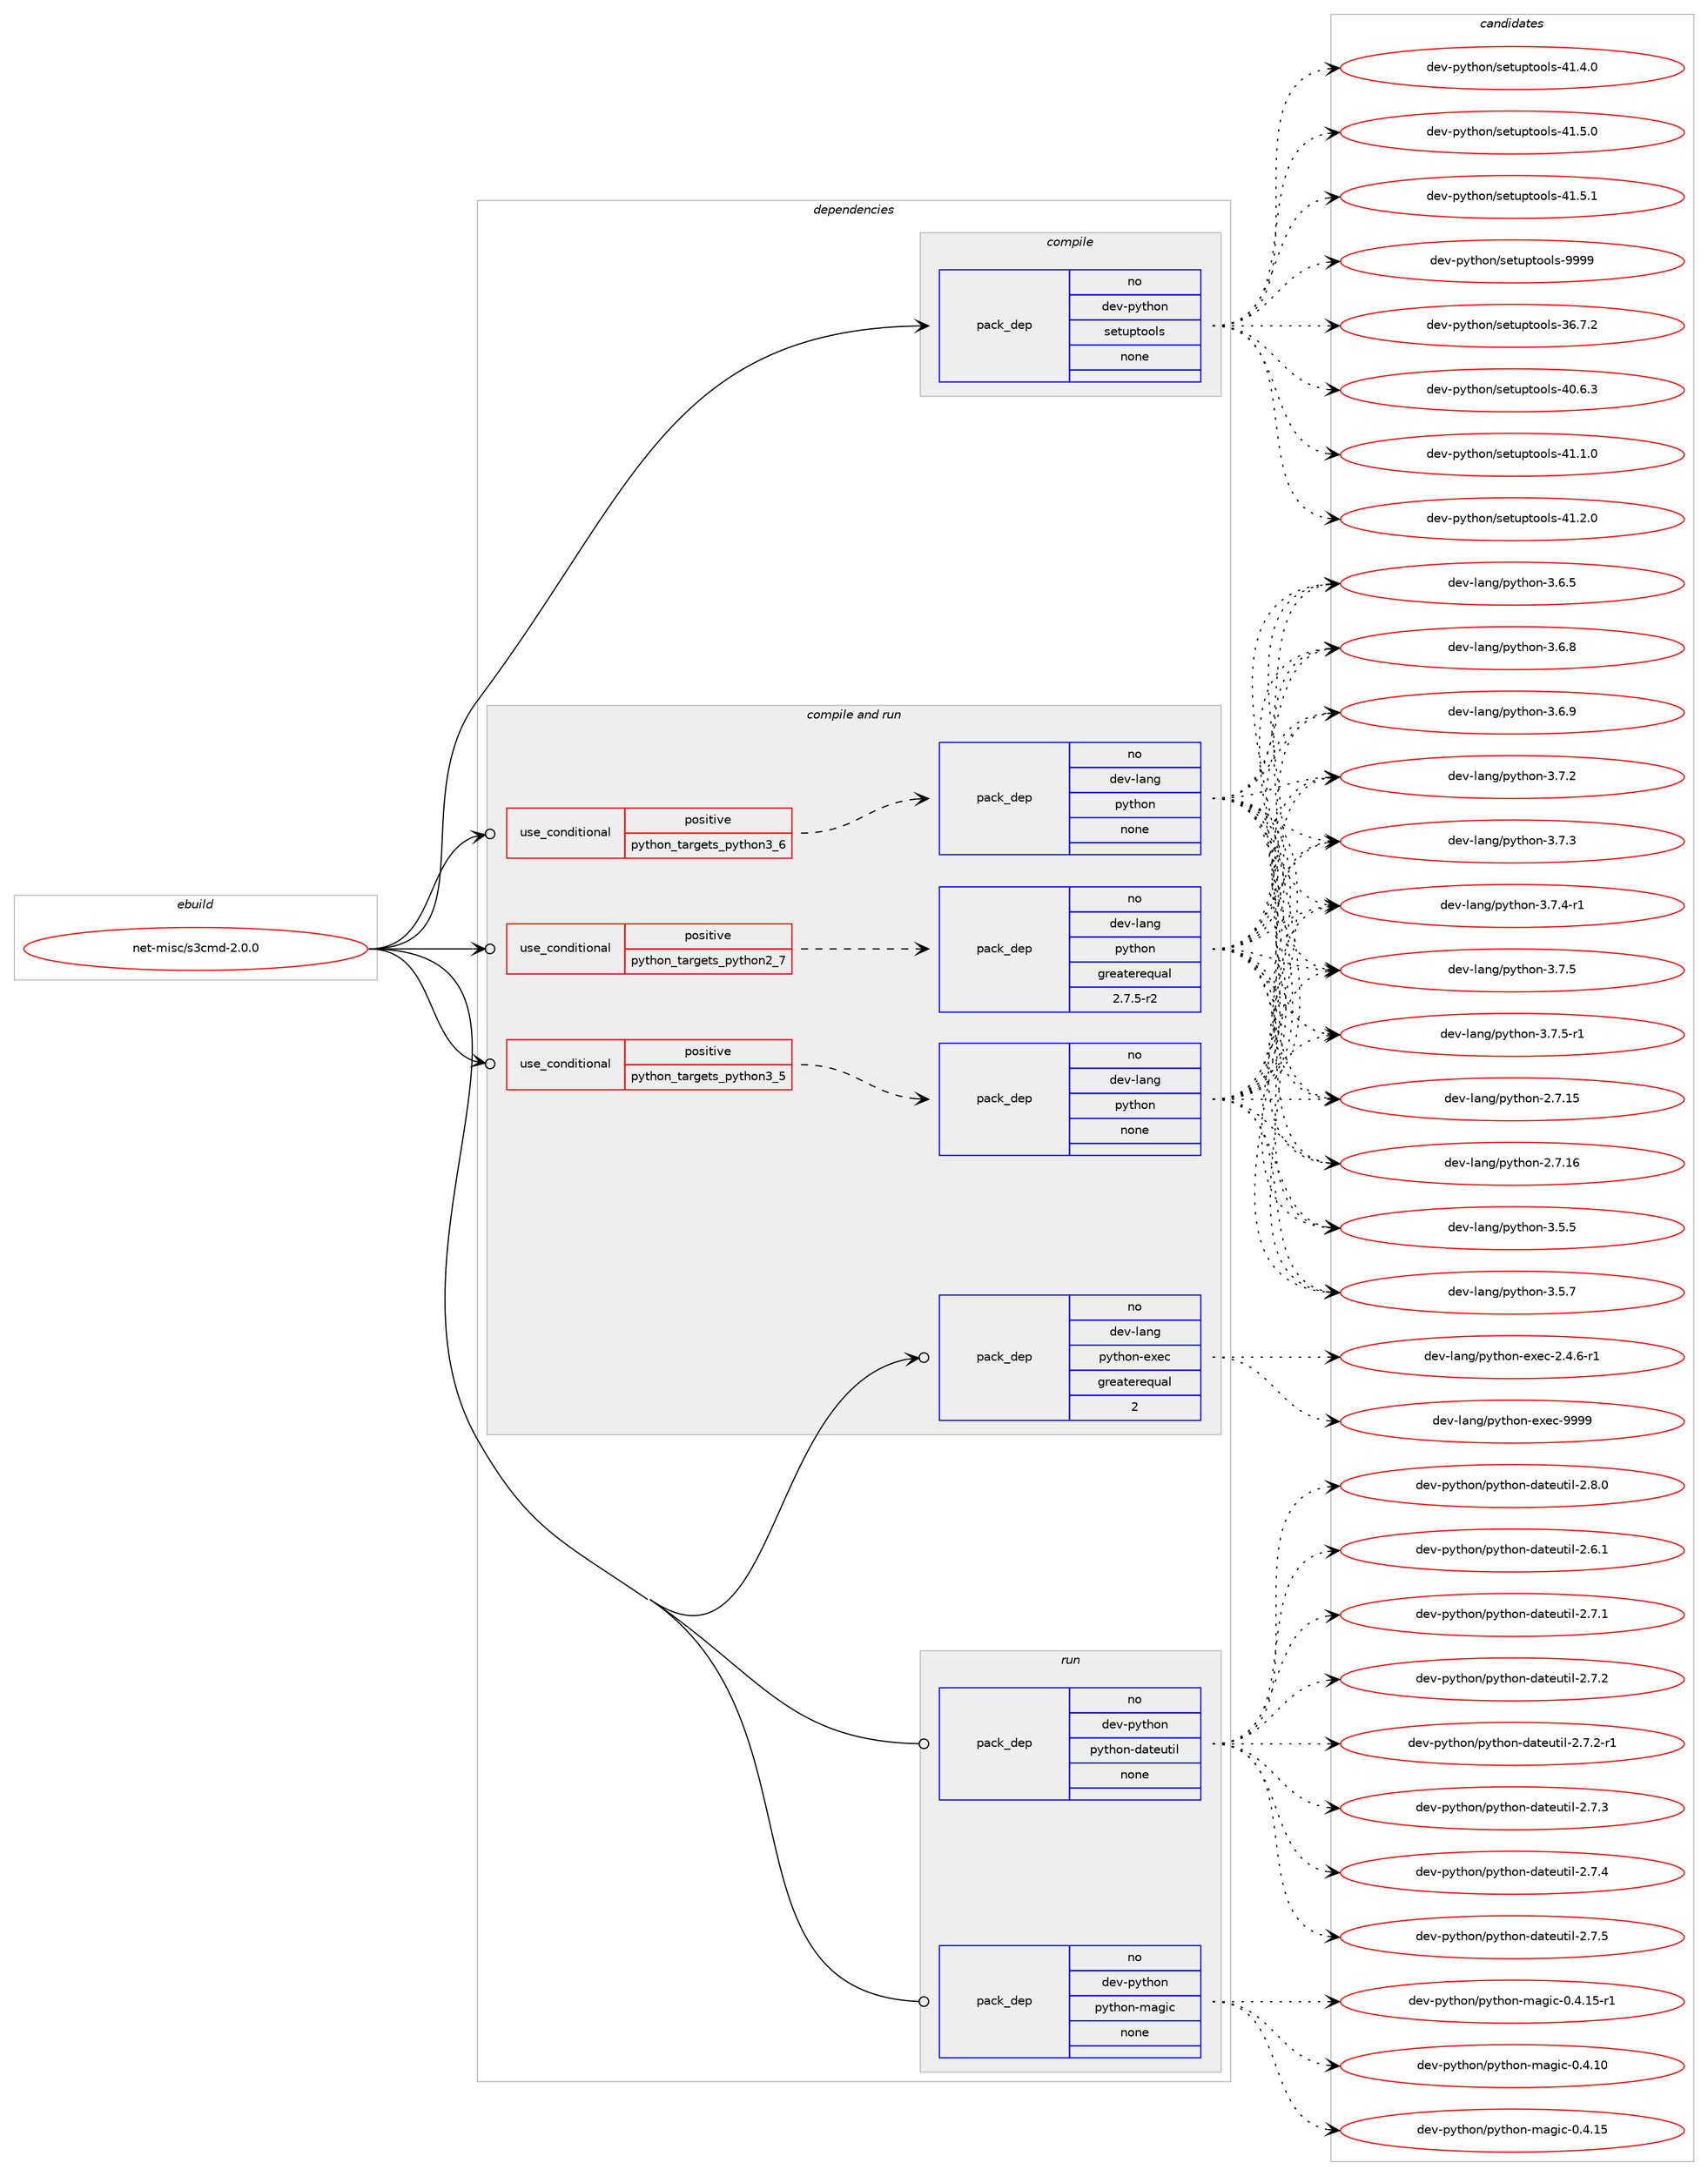 digraph prolog {

# *************
# Graph options
# *************

newrank=true;
concentrate=true;
compound=true;
graph [rankdir=LR,fontname=Helvetica,fontsize=10,ranksep=1.5];#, ranksep=2.5, nodesep=0.2];
edge  [arrowhead=vee];
node  [fontname=Helvetica,fontsize=10];

# **********
# The ebuild
# **********

subgraph cluster_leftcol {
color=gray;
rank=same;
label=<<i>ebuild</i>>;
id [label="net-misc/s3cmd-2.0.0", color=red, width=4, href="../net-misc/s3cmd-2.0.0.svg"];
}

# ****************
# The dependencies
# ****************

subgraph cluster_midcol {
color=gray;
label=<<i>dependencies</i>>;
subgraph cluster_compile {
fillcolor="#eeeeee";
style=filled;
label=<<i>compile</i>>;
subgraph pack617942 {
dependency836708 [label=<<TABLE BORDER="0" CELLBORDER="1" CELLSPACING="0" CELLPADDING="4" WIDTH="220"><TR><TD ROWSPAN="6" CELLPADDING="30">pack_dep</TD></TR><TR><TD WIDTH="110">no</TD></TR><TR><TD>dev-python</TD></TR><TR><TD>setuptools</TD></TR><TR><TD>none</TD></TR><TR><TD></TD></TR></TABLE>>, shape=none, color=blue];
}
id:e -> dependency836708:w [weight=20,style="solid",arrowhead="vee"];
}
subgraph cluster_compileandrun {
fillcolor="#eeeeee";
style=filled;
label=<<i>compile and run</i>>;
subgraph cond204036 {
dependency836709 [label=<<TABLE BORDER="0" CELLBORDER="1" CELLSPACING="0" CELLPADDING="4"><TR><TD ROWSPAN="3" CELLPADDING="10">use_conditional</TD></TR><TR><TD>positive</TD></TR><TR><TD>python_targets_python2_7</TD></TR></TABLE>>, shape=none, color=red];
subgraph pack617943 {
dependency836710 [label=<<TABLE BORDER="0" CELLBORDER="1" CELLSPACING="0" CELLPADDING="4" WIDTH="220"><TR><TD ROWSPAN="6" CELLPADDING="30">pack_dep</TD></TR><TR><TD WIDTH="110">no</TD></TR><TR><TD>dev-lang</TD></TR><TR><TD>python</TD></TR><TR><TD>greaterequal</TD></TR><TR><TD>2.7.5-r2</TD></TR></TABLE>>, shape=none, color=blue];
}
dependency836709:e -> dependency836710:w [weight=20,style="dashed",arrowhead="vee"];
}
id:e -> dependency836709:w [weight=20,style="solid",arrowhead="odotvee"];
subgraph cond204037 {
dependency836711 [label=<<TABLE BORDER="0" CELLBORDER="1" CELLSPACING="0" CELLPADDING="4"><TR><TD ROWSPAN="3" CELLPADDING="10">use_conditional</TD></TR><TR><TD>positive</TD></TR><TR><TD>python_targets_python3_5</TD></TR></TABLE>>, shape=none, color=red];
subgraph pack617944 {
dependency836712 [label=<<TABLE BORDER="0" CELLBORDER="1" CELLSPACING="0" CELLPADDING="4" WIDTH="220"><TR><TD ROWSPAN="6" CELLPADDING="30">pack_dep</TD></TR><TR><TD WIDTH="110">no</TD></TR><TR><TD>dev-lang</TD></TR><TR><TD>python</TD></TR><TR><TD>none</TD></TR><TR><TD></TD></TR></TABLE>>, shape=none, color=blue];
}
dependency836711:e -> dependency836712:w [weight=20,style="dashed",arrowhead="vee"];
}
id:e -> dependency836711:w [weight=20,style="solid",arrowhead="odotvee"];
subgraph cond204038 {
dependency836713 [label=<<TABLE BORDER="0" CELLBORDER="1" CELLSPACING="0" CELLPADDING="4"><TR><TD ROWSPAN="3" CELLPADDING="10">use_conditional</TD></TR><TR><TD>positive</TD></TR><TR><TD>python_targets_python3_6</TD></TR></TABLE>>, shape=none, color=red];
subgraph pack617945 {
dependency836714 [label=<<TABLE BORDER="0" CELLBORDER="1" CELLSPACING="0" CELLPADDING="4" WIDTH="220"><TR><TD ROWSPAN="6" CELLPADDING="30">pack_dep</TD></TR><TR><TD WIDTH="110">no</TD></TR><TR><TD>dev-lang</TD></TR><TR><TD>python</TD></TR><TR><TD>none</TD></TR><TR><TD></TD></TR></TABLE>>, shape=none, color=blue];
}
dependency836713:e -> dependency836714:w [weight=20,style="dashed",arrowhead="vee"];
}
id:e -> dependency836713:w [weight=20,style="solid",arrowhead="odotvee"];
subgraph pack617946 {
dependency836715 [label=<<TABLE BORDER="0" CELLBORDER="1" CELLSPACING="0" CELLPADDING="4" WIDTH="220"><TR><TD ROWSPAN="6" CELLPADDING="30">pack_dep</TD></TR><TR><TD WIDTH="110">no</TD></TR><TR><TD>dev-lang</TD></TR><TR><TD>python-exec</TD></TR><TR><TD>greaterequal</TD></TR><TR><TD>2</TD></TR></TABLE>>, shape=none, color=blue];
}
id:e -> dependency836715:w [weight=20,style="solid",arrowhead="odotvee"];
}
subgraph cluster_run {
fillcolor="#eeeeee";
style=filled;
label=<<i>run</i>>;
subgraph pack617947 {
dependency836716 [label=<<TABLE BORDER="0" CELLBORDER="1" CELLSPACING="0" CELLPADDING="4" WIDTH="220"><TR><TD ROWSPAN="6" CELLPADDING="30">pack_dep</TD></TR><TR><TD WIDTH="110">no</TD></TR><TR><TD>dev-python</TD></TR><TR><TD>python-dateutil</TD></TR><TR><TD>none</TD></TR><TR><TD></TD></TR></TABLE>>, shape=none, color=blue];
}
id:e -> dependency836716:w [weight=20,style="solid",arrowhead="odot"];
subgraph pack617948 {
dependency836717 [label=<<TABLE BORDER="0" CELLBORDER="1" CELLSPACING="0" CELLPADDING="4" WIDTH="220"><TR><TD ROWSPAN="6" CELLPADDING="30">pack_dep</TD></TR><TR><TD WIDTH="110">no</TD></TR><TR><TD>dev-python</TD></TR><TR><TD>python-magic</TD></TR><TR><TD>none</TD></TR><TR><TD></TD></TR></TABLE>>, shape=none, color=blue];
}
id:e -> dependency836717:w [weight=20,style="solid",arrowhead="odot"];
}
}

# **************
# The candidates
# **************

subgraph cluster_choices {
rank=same;
color=gray;
label=<<i>candidates</i>>;

subgraph choice617942 {
color=black;
nodesep=1;
choice100101118451121211161041111104711510111611711211611111110811545515446554650 [label="dev-python/setuptools-36.7.2", color=red, width=4,href="../dev-python/setuptools-36.7.2.svg"];
choice100101118451121211161041111104711510111611711211611111110811545524846544651 [label="dev-python/setuptools-40.6.3", color=red, width=4,href="../dev-python/setuptools-40.6.3.svg"];
choice100101118451121211161041111104711510111611711211611111110811545524946494648 [label="dev-python/setuptools-41.1.0", color=red, width=4,href="../dev-python/setuptools-41.1.0.svg"];
choice100101118451121211161041111104711510111611711211611111110811545524946504648 [label="dev-python/setuptools-41.2.0", color=red, width=4,href="../dev-python/setuptools-41.2.0.svg"];
choice100101118451121211161041111104711510111611711211611111110811545524946524648 [label="dev-python/setuptools-41.4.0", color=red, width=4,href="../dev-python/setuptools-41.4.0.svg"];
choice100101118451121211161041111104711510111611711211611111110811545524946534648 [label="dev-python/setuptools-41.5.0", color=red, width=4,href="../dev-python/setuptools-41.5.0.svg"];
choice100101118451121211161041111104711510111611711211611111110811545524946534649 [label="dev-python/setuptools-41.5.1", color=red, width=4,href="../dev-python/setuptools-41.5.1.svg"];
choice10010111845112121116104111110471151011161171121161111111081154557575757 [label="dev-python/setuptools-9999", color=red, width=4,href="../dev-python/setuptools-9999.svg"];
dependency836708:e -> choice100101118451121211161041111104711510111611711211611111110811545515446554650:w [style=dotted,weight="100"];
dependency836708:e -> choice100101118451121211161041111104711510111611711211611111110811545524846544651:w [style=dotted,weight="100"];
dependency836708:e -> choice100101118451121211161041111104711510111611711211611111110811545524946494648:w [style=dotted,weight="100"];
dependency836708:e -> choice100101118451121211161041111104711510111611711211611111110811545524946504648:w [style=dotted,weight="100"];
dependency836708:e -> choice100101118451121211161041111104711510111611711211611111110811545524946524648:w [style=dotted,weight="100"];
dependency836708:e -> choice100101118451121211161041111104711510111611711211611111110811545524946534648:w [style=dotted,weight="100"];
dependency836708:e -> choice100101118451121211161041111104711510111611711211611111110811545524946534649:w [style=dotted,weight="100"];
dependency836708:e -> choice10010111845112121116104111110471151011161171121161111111081154557575757:w [style=dotted,weight="100"];
}
subgraph choice617943 {
color=black;
nodesep=1;
choice10010111845108971101034711212111610411111045504655464953 [label="dev-lang/python-2.7.15", color=red, width=4,href="../dev-lang/python-2.7.15.svg"];
choice10010111845108971101034711212111610411111045504655464954 [label="dev-lang/python-2.7.16", color=red, width=4,href="../dev-lang/python-2.7.16.svg"];
choice100101118451089711010347112121116104111110455146534653 [label="dev-lang/python-3.5.5", color=red, width=4,href="../dev-lang/python-3.5.5.svg"];
choice100101118451089711010347112121116104111110455146534655 [label="dev-lang/python-3.5.7", color=red, width=4,href="../dev-lang/python-3.5.7.svg"];
choice100101118451089711010347112121116104111110455146544653 [label="dev-lang/python-3.6.5", color=red, width=4,href="../dev-lang/python-3.6.5.svg"];
choice100101118451089711010347112121116104111110455146544656 [label="dev-lang/python-3.6.8", color=red, width=4,href="../dev-lang/python-3.6.8.svg"];
choice100101118451089711010347112121116104111110455146544657 [label="dev-lang/python-3.6.9", color=red, width=4,href="../dev-lang/python-3.6.9.svg"];
choice100101118451089711010347112121116104111110455146554650 [label="dev-lang/python-3.7.2", color=red, width=4,href="../dev-lang/python-3.7.2.svg"];
choice100101118451089711010347112121116104111110455146554651 [label="dev-lang/python-3.7.3", color=red, width=4,href="../dev-lang/python-3.7.3.svg"];
choice1001011184510897110103471121211161041111104551465546524511449 [label="dev-lang/python-3.7.4-r1", color=red, width=4,href="../dev-lang/python-3.7.4-r1.svg"];
choice100101118451089711010347112121116104111110455146554653 [label="dev-lang/python-3.7.5", color=red, width=4,href="../dev-lang/python-3.7.5.svg"];
choice1001011184510897110103471121211161041111104551465546534511449 [label="dev-lang/python-3.7.5-r1", color=red, width=4,href="../dev-lang/python-3.7.5-r1.svg"];
dependency836710:e -> choice10010111845108971101034711212111610411111045504655464953:w [style=dotted,weight="100"];
dependency836710:e -> choice10010111845108971101034711212111610411111045504655464954:w [style=dotted,weight="100"];
dependency836710:e -> choice100101118451089711010347112121116104111110455146534653:w [style=dotted,weight="100"];
dependency836710:e -> choice100101118451089711010347112121116104111110455146534655:w [style=dotted,weight="100"];
dependency836710:e -> choice100101118451089711010347112121116104111110455146544653:w [style=dotted,weight="100"];
dependency836710:e -> choice100101118451089711010347112121116104111110455146544656:w [style=dotted,weight="100"];
dependency836710:e -> choice100101118451089711010347112121116104111110455146544657:w [style=dotted,weight="100"];
dependency836710:e -> choice100101118451089711010347112121116104111110455146554650:w [style=dotted,weight="100"];
dependency836710:e -> choice100101118451089711010347112121116104111110455146554651:w [style=dotted,weight="100"];
dependency836710:e -> choice1001011184510897110103471121211161041111104551465546524511449:w [style=dotted,weight="100"];
dependency836710:e -> choice100101118451089711010347112121116104111110455146554653:w [style=dotted,weight="100"];
dependency836710:e -> choice1001011184510897110103471121211161041111104551465546534511449:w [style=dotted,weight="100"];
}
subgraph choice617944 {
color=black;
nodesep=1;
choice10010111845108971101034711212111610411111045504655464953 [label="dev-lang/python-2.7.15", color=red, width=4,href="../dev-lang/python-2.7.15.svg"];
choice10010111845108971101034711212111610411111045504655464954 [label="dev-lang/python-2.7.16", color=red, width=4,href="../dev-lang/python-2.7.16.svg"];
choice100101118451089711010347112121116104111110455146534653 [label="dev-lang/python-3.5.5", color=red, width=4,href="../dev-lang/python-3.5.5.svg"];
choice100101118451089711010347112121116104111110455146534655 [label="dev-lang/python-3.5.7", color=red, width=4,href="../dev-lang/python-3.5.7.svg"];
choice100101118451089711010347112121116104111110455146544653 [label="dev-lang/python-3.6.5", color=red, width=4,href="../dev-lang/python-3.6.5.svg"];
choice100101118451089711010347112121116104111110455146544656 [label="dev-lang/python-3.6.8", color=red, width=4,href="../dev-lang/python-3.6.8.svg"];
choice100101118451089711010347112121116104111110455146544657 [label="dev-lang/python-3.6.9", color=red, width=4,href="../dev-lang/python-3.6.9.svg"];
choice100101118451089711010347112121116104111110455146554650 [label="dev-lang/python-3.7.2", color=red, width=4,href="../dev-lang/python-3.7.2.svg"];
choice100101118451089711010347112121116104111110455146554651 [label="dev-lang/python-3.7.3", color=red, width=4,href="../dev-lang/python-3.7.3.svg"];
choice1001011184510897110103471121211161041111104551465546524511449 [label="dev-lang/python-3.7.4-r1", color=red, width=4,href="../dev-lang/python-3.7.4-r1.svg"];
choice100101118451089711010347112121116104111110455146554653 [label="dev-lang/python-3.7.5", color=red, width=4,href="../dev-lang/python-3.7.5.svg"];
choice1001011184510897110103471121211161041111104551465546534511449 [label="dev-lang/python-3.7.5-r1", color=red, width=4,href="../dev-lang/python-3.7.5-r1.svg"];
dependency836712:e -> choice10010111845108971101034711212111610411111045504655464953:w [style=dotted,weight="100"];
dependency836712:e -> choice10010111845108971101034711212111610411111045504655464954:w [style=dotted,weight="100"];
dependency836712:e -> choice100101118451089711010347112121116104111110455146534653:w [style=dotted,weight="100"];
dependency836712:e -> choice100101118451089711010347112121116104111110455146534655:w [style=dotted,weight="100"];
dependency836712:e -> choice100101118451089711010347112121116104111110455146544653:w [style=dotted,weight="100"];
dependency836712:e -> choice100101118451089711010347112121116104111110455146544656:w [style=dotted,weight="100"];
dependency836712:e -> choice100101118451089711010347112121116104111110455146544657:w [style=dotted,weight="100"];
dependency836712:e -> choice100101118451089711010347112121116104111110455146554650:w [style=dotted,weight="100"];
dependency836712:e -> choice100101118451089711010347112121116104111110455146554651:w [style=dotted,weight="100"];
dependency836712:e -> choice1001011184510897110103471121211161041111104551465546524511449:w [style=dotted,weight="100"];
dependency836712:e -> choice100101118451089711010347112121116104111110455146554653:w [style=dotted,weight="100"];
dependency836712:e -> choice1001011184510897110103471121211161041111104551465546534511449:w [style=dotted,weight="100"];
}
subgraph choice617945 {
color=black;
nodesep=1;
choice10010111845108971101034711212111610411111045504655464953 [label="dev-lang/python-2.7.15", color=red, width=4,href="../dev-lang/python-2.7.15.svg"];
choice10010111845108971101034711212111610411111045504655464954 [label="dev-lang/python-2.7.16", color=red, width=4,href="../dev-lang/python-2.7.16.svg"];
choice100101118451089711010347112121116104111110455146534653 [label="dev-lang/python-3.5.5", color=red, width=4,href="../dev-lang/python-3.5.5.svg"];
choice100101118451089711010347112121116104111110455146534655 [label="dev-lang/python-3.5.7", color=red, width=4,href="../dev-lang/python-3.5.7.svg"];
choice100101118451089711010347112121116104111110455146544653 [label="dev-lang/python-3.6.5", color=red, width=4,href="../dev-lang/python-3.6.5.svg"];
choice100101118451089711010347112121116104111110455146544656 [label="dev-lang/python-3.6.8", color=red, width=4,href="../dev-lang/python-3.6.8.svg"];
choice100101118451089711010347112121116104111110455146544657 [label="dev-lang/python-3.6.9", color=red, width=4,href="../dev-lang/python-3.6.9.svg"];
choice100101118451089711010347112121116104111110455146554650 [label="dev-lang/python-3.7.2", color=red, width=4,href="../dev-lang/python-3.7.2.svg"];
choice100101118451089711010347112121116104111110455146554651 [label="dev-lang/python-3.7.3", color=red, width=4,href="../dev-lang/python-3.7.3.svg"];
choice1001011184510897110103471121211161041111104551465546524511449 [label="dev-lang/python-3.7.4-r1", color=red, width=4,href="../dev-lang/python-3.7.4-r1.svg"];
choice100101118451089711010347112121116104111110455146554653 [label="dev-lang/python-3.7.5", color=red, width=4,href="../dev-lang/python-3.7.5.svg"];
choice1001011184510897110103471121211161041111104551465546534511449 [label="dev-lang/python-3.7.5-r1", color=red, width=4,href="../dev-lang/python-3.7.5-r1.svg"];
dependency836714:e -> choice10010111845108971101034711212111610411111045504655464953:w [style=dotted,weight="100"];
dependency836714:e -> choice10010111845108971101034711212111610411111045504655464954:w [style=dotted,weight="100"];
dependency836714:e -> choice100101118451089711010347112121116104111110455146534653:w [style=dotted,weight="100"];
dependency836714:e -> choice100101118451089711010347112121116104111110455146534655:w [style=dotted,weight="100"];
dependency836714:e -> choice100101118451089711010347112121116104111110455146544653:w [style=dotted,weight="100"];
dependency836714:e -> choice100101118451089711010347112121116104111110455146544656:w [style=dotted,weight="100"];
dependency836714:e -> choice100101118451089711010347112121116104111110455146544657:w [style=dotted,weight="100"];
dependency836714:e -> choice100101118451089711010347112121116104111110455146554650:w [style=dotted,weight="100"];
dependency836714:e -> choice100101118451089711010347112121116104111110455146554651:w [style=dotted,weight="100"];
dependency836714:e -> choice1001011184510897110103471121211161041111104551465546524511449:w [style=dotted,weight="100"];
dependency836714:e -> choice100101118451089711010347112121116104111110455146554653:w [style=dotted,weight="100"];
dependency836714:e -> choice1001011184510897110103471121211161041111104551465546534511449:w [style=dotted,weight="100"];
}
subgraph choice617946 {
color=black;
nodesep=1;
choice10010111845108971101034711212111610411111045101120101994550465246544511449 [label="dev-lang/python-exec-2.4.6-r1", color=red, width=4,href="../dev-lang/python-exec-2.4.6-r1.svg"];
choice10010111845108971101034711212111610411111045101120101994557575757 [label="dev-lang/python-exec-9999", color=red, width=4,href="../dev-lang/python-exec-9999.svg"];
dependency836715:e -> choice10010111845108971101034711212111610411111045101120101994550465246544511449:w [style=dotted,weight="100"];
dependency836715:e -> choice10010111845108971101034711212111610411111045101120101994557575757:w [style=dotted,weight="100"];
}
subgraph choice617947 {
color=black;
nodesep=1;
choice10010111845112121116104111110471121211161041111104510097116101117116105108455046544649 [label="dev-python/python-dateutil-2.6.1", color=red, width=4,href="../dev-python/python-dateutil-2.6.1.svg"];
choice10010111845112121116104111110471121211161041111104510097116101117116105108455046554649 [label="dev-python/python-dateutil-2.7.1", color=red, width=4,href="../dev-python/python-dateutil-2.7.1.svg"];
choice10010111845112121116104111110471121211161041111104510097116101117116105108455046554650 [label="dev-python/python-dateutil-2.7.2", color=red, width=4,href="../dev-python/python-dateutil-2.7.2.svg"];
choice100101118451121211161041111104711212111610411111045100971161011171161051084550465546504511449 [label="dev-python/python-dateutil-2.7.2-r1", color=red, width=4,href="../dev-python/python-dateutil-2.7.2-r1.svg"];
choice10010111845112121116104111110471121211161041111104510097116101117116105108455046554651 [label="dev-python/python-dateutil-2.7.3", color=red, width=4,href="../dev-python/python-dateutil-2.7.3.svg"];
choice10010111845112121116104111110471121211161041111104510097116101117116105108455046554652 [label="dev-python/python-dateutil-2.7.4", color=red, width=4,href="../dev-python/python-dateutil-2.7.4.svg"];
choice10010111845112121116104111110471121211161041111104510097116101117116105108455046554653 [label="dev-python/python-dateutil-2.7.5", color=red, width=4,href="../dev-python/python-dateutil-2.7.5.svg"];
choice10010111845112121116104111110471121211161041111104510097116101117116105108455046564648 [label="dev-python/python-dateutil-2.8.0", color=red, width=4,href="../dev-python/python-dateutil-2.8.0.svg"];
dependency836716:e -> choice10010111845112121116104111110471121211161041111104510097116101117116105108455046544649:w [style=dotted,weight="100"];
dependency836716:e -> choice10010111845112121116104111110471121211161041111104510097116101117116105108455046554649:w [style=dotted,weight="100"];
dependency836716:e -> choice10010111845112121116104111110471121211161041111104510097116101117116105108455046554650:w [style=dotted,weight="100"];
dependency836716:e -> choice100101118451121211161041111104711212111610411111045100971161011171161051084550465546504511449:w [style=dotted,weight="100"];
dependency836716:e -> choice10010111845112121116104111110471121211161041111104510097116101117116105108455046554651:w [style=dotted,weight="100"];
dependency836716:e -> choice10010111845112121116104111110471121211161041111104510097116101117116105108455046554652:w [style=dotted,weight="100"];
dependency836716:e -> choice10010111845112121116104111110471121211161041111104510097116101117116105108455046554653:w [style=dotted,weight="100"];
dependency836716:e -> choice10010111845112121116104111110471121211161041111104510097116101117116105108455046564648:w [style=dotted,weight="100"];
}
subgraph choice617948 {
color=black;
nodesep=1;
choice100101118451121211161041111104711212111610411111045109971031059945484652464948 [label="dev-python/python-magic-0.4.10", color=red, width=4,href="../dev-python/python-magic-0.4.10.svg"];
choice100101118451121211161041111104711212111610411111045109971031059945484652464953 [label="dev-python/python-magic-0.4.15", color=red, width=4,href="../dev-python/python-magic-0.4.15.svg"];
choice1001011184511212111610411111047112121116104111110451099710310599454846524649534511449 [label="dev-python/python-magic-0.4.15-r1", color=red, width=4,href="../dev-python/python-magic-0.4.15-r1.svg"];
dependency836717:e -> choice100101118451121211161041111104711212111610411111045109971031059945484652464948:w [style=dotted,weight="100"];
dependency836717:e -> choice100101118451121211161041111104711212111610411111045109971031059945484652464953:w [style=dotted,weight="100"];
dependency836717:e -> choice1001011184511212111610411111047112121116104111110451099710310599454846524649534511449:w [style=dotted,weight="100"];
}
}

}
